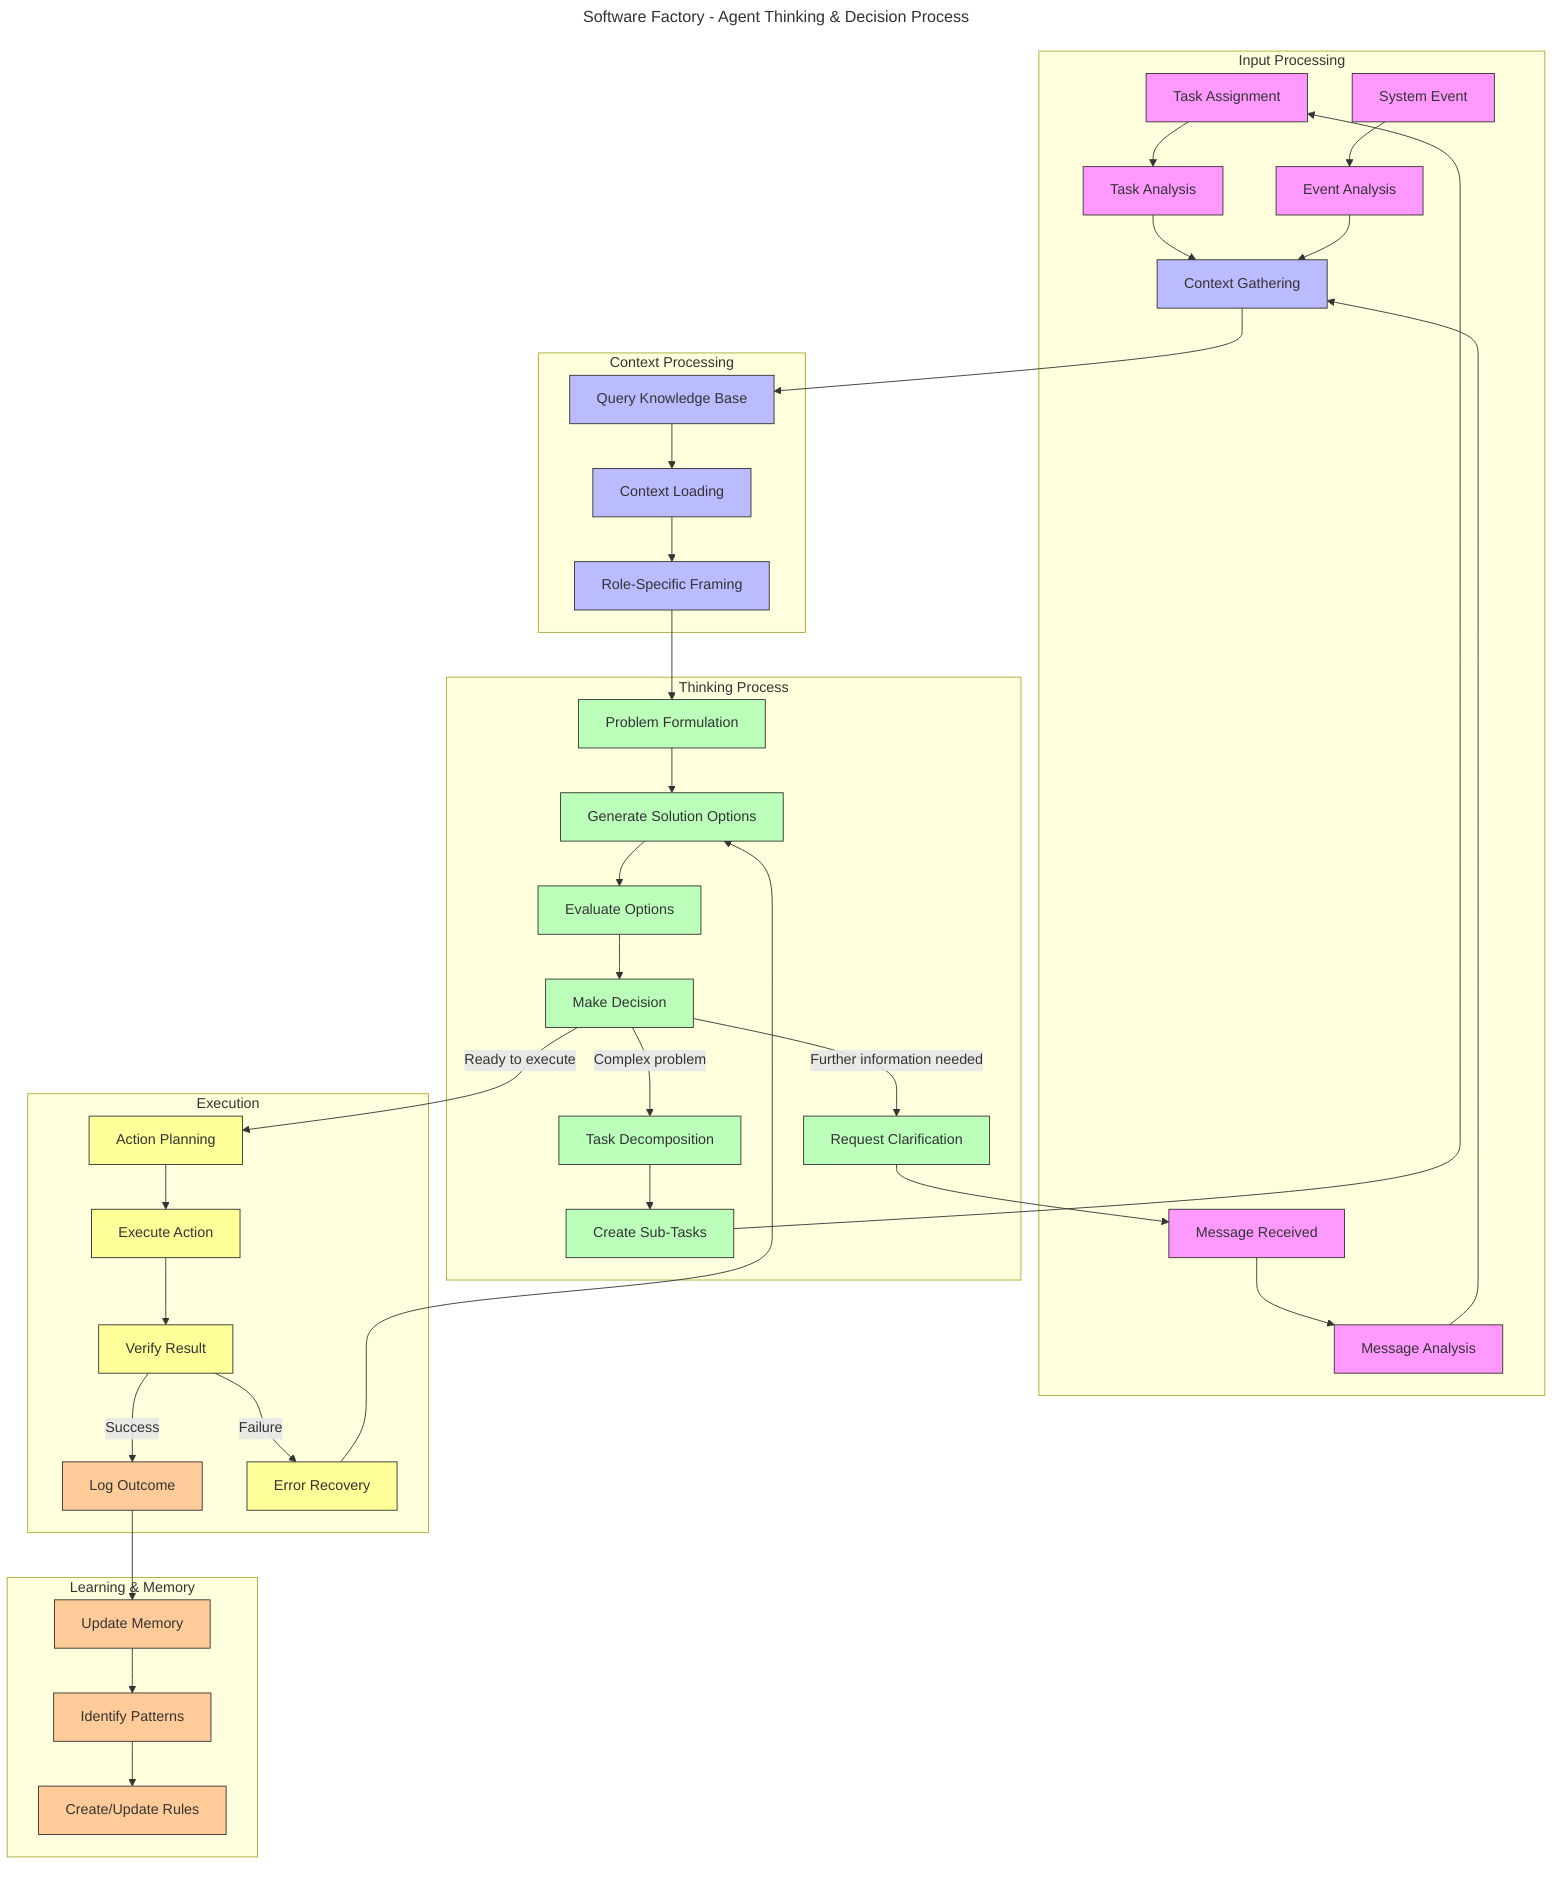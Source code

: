 ---
title: Software Factory - Agent Thinking & Decision Process
---
flowchart TB
    subgraph "Input Processing"
        Task[Task Assignment]
        Message[Message Received]
        Event[System Event]
        
        Task --> TaskAnalysis[Task Analysis]
        Message --> MessageAnalysis[Message Analysis]
        Event --> EventAnalysis[Event Analysis]
        
        TaskAnalysis --> ContextGathering
        MessageAnalysis --> ContextGathering
        EventAnalysis --> ContextGathering
    end
    
    subgraph "Context Processing"
        ContextGathering[Context Gathering]
        ContextGathering --> QueryKB[Query Knowledge Base]
        QueryKB --> ContextLoading[Context Loading]
        ContextLoading --> RoleMapping[Role-Specific Framing]
    end
    
    subgraph "Thinking Process"
        RoleMapping --> Problem[Problem Formulation]
        Problem --> Options[Generate Solution Options]
        Options --> Evaluation[Evaluate Options]
        Evaluation --> Decision[Make Decision]
        
        Decision -->|Further information needed| Clarification[Request Clarification]
        Clarification --> Message
        
        Decision -->|Complex problem| Decomposition[Task Decomposition]
        Decomposition --> SubTasks[Create Sub-Tasks]
        SubTasks --> Task
    end
    
    subgraph "Execution"
        Decision -->|Ready to execute| ActionPlanning[Action Planning]
        ActionPlanning --> ExecuteAction[Execute Action]
        ExecuteAction --> Verification[Verify Result]
        Verification -->|Success| OutcomeLogging[Log Outcome]
        Verification -->|Failure| ErrorRecovery[Error Recovery]
        ErrorRecovery --> Options
    end
    
    subgraph "Learning & Memory"
        OutcomeLogging --> MemoryUpdate[Update Memory]
        MemoryUpdate --> PatternIdentification[Identify Patterns]
        PatternIdentification --> RuleCreation[Create/Update Rules]
    end
    
    classDef input fill:#f9f,stroke:#333,stroke-width:1px
    classDef context fill:#bbf,stroke:#333,stroke-width:1px
    classDef thinking fill:#bfb,stroke:#333,stroke-width:1px
    classDef execution fill:#ff9,stroke:#333,stroke-width:1px
    classDef learning fill:#fc9,stroke:#333,stroke-width:1px
    
    class Task,Message,Event,TaskAnalysis,MessageAnalysis,EventAnalysis input
    class ContextGathering,QueryKB,ContextLoading,RoleMapping context
    class Problem,Options,Evaluation,Decision,Clarification,Decomposition,SubTasks thinking
    class ActionPlanning,ExecuteAction,Verification,ErrorRecovery execution
    class OutcomeLogging,MemoryUpdate,PatternIdentification,RuleCreation learning